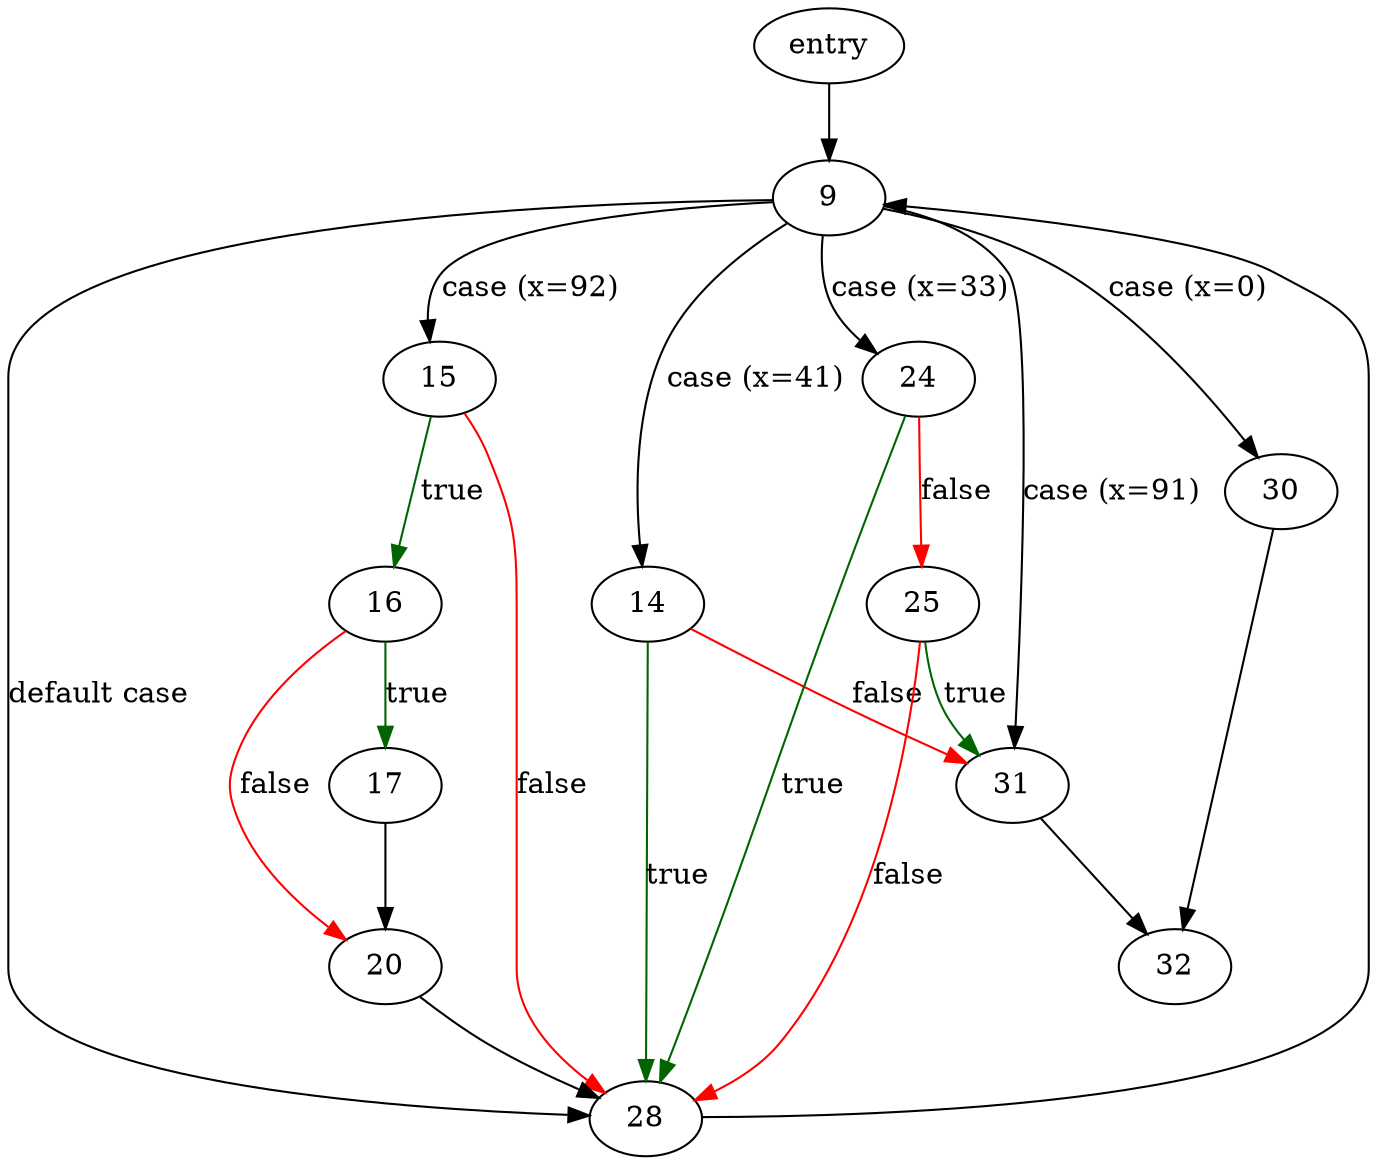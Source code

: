 digraph "fnmatch_pattern_has_wildcards" {
	// Node definitions.
	2 [label=entry];
	9;
	14;
	15;
	16;
	17;
	20;
	24;
	25;
	28;
	30;
	31;
	32;

	// Edge definitions.
	2 -> 9;
	9 -> 14 [label="case (x=41)"];
	9 -> 15 [label="case (x=92)"];
	9 -> 24 [label="case (x=33)"];
	9 -> 28 [label="default case"];
	9 -> 30 [label="case (x=0)"];
	9 -> 31 [label="case (x=91)"];
	14 -> 28 [
		color=darkgreen
		label=true
	];
	14 -> 31 [
		color=red
		label=false
	];
	15 -> 16 [
		color=darkgreen
		label=true
	];
	15 -> 28 [
		color=red
		label=false
	];
	16 -> 17 [
		color=darkgreen
		label=true
	];
	16 -> 20 [
		color=red
		label=false
	];
	17 -> 20;
	20 -> 28;
	24 -> 25 [
		color=red
		label=false
	];
	24 -> 28 [
		color=darkgreen
		label=true
	];
	25 -> 28 [
		color=red
		label=false
	];
	25 -> 31 [
		color=darkgreen
		label=true
	];
	28 -> 9;
	30 -> 32;
	31 -> 32;
}